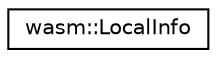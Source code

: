 digraph "Graphical Class Hierarchy"
{
  edge [fontname="Helvetica",fontsize="10",labelfontname="Helvetica",labelfontsize="10"];
  node [fontname="Helvetica",fontsize="10",shape=record];
  rankdir="LR";
  Node0 [label="wasm::LocalInfo",height=0.2,width=0.4,color="black", fillcolor="white", style="filled",URL="$structwasm_1_1_local_info.html"];
}
